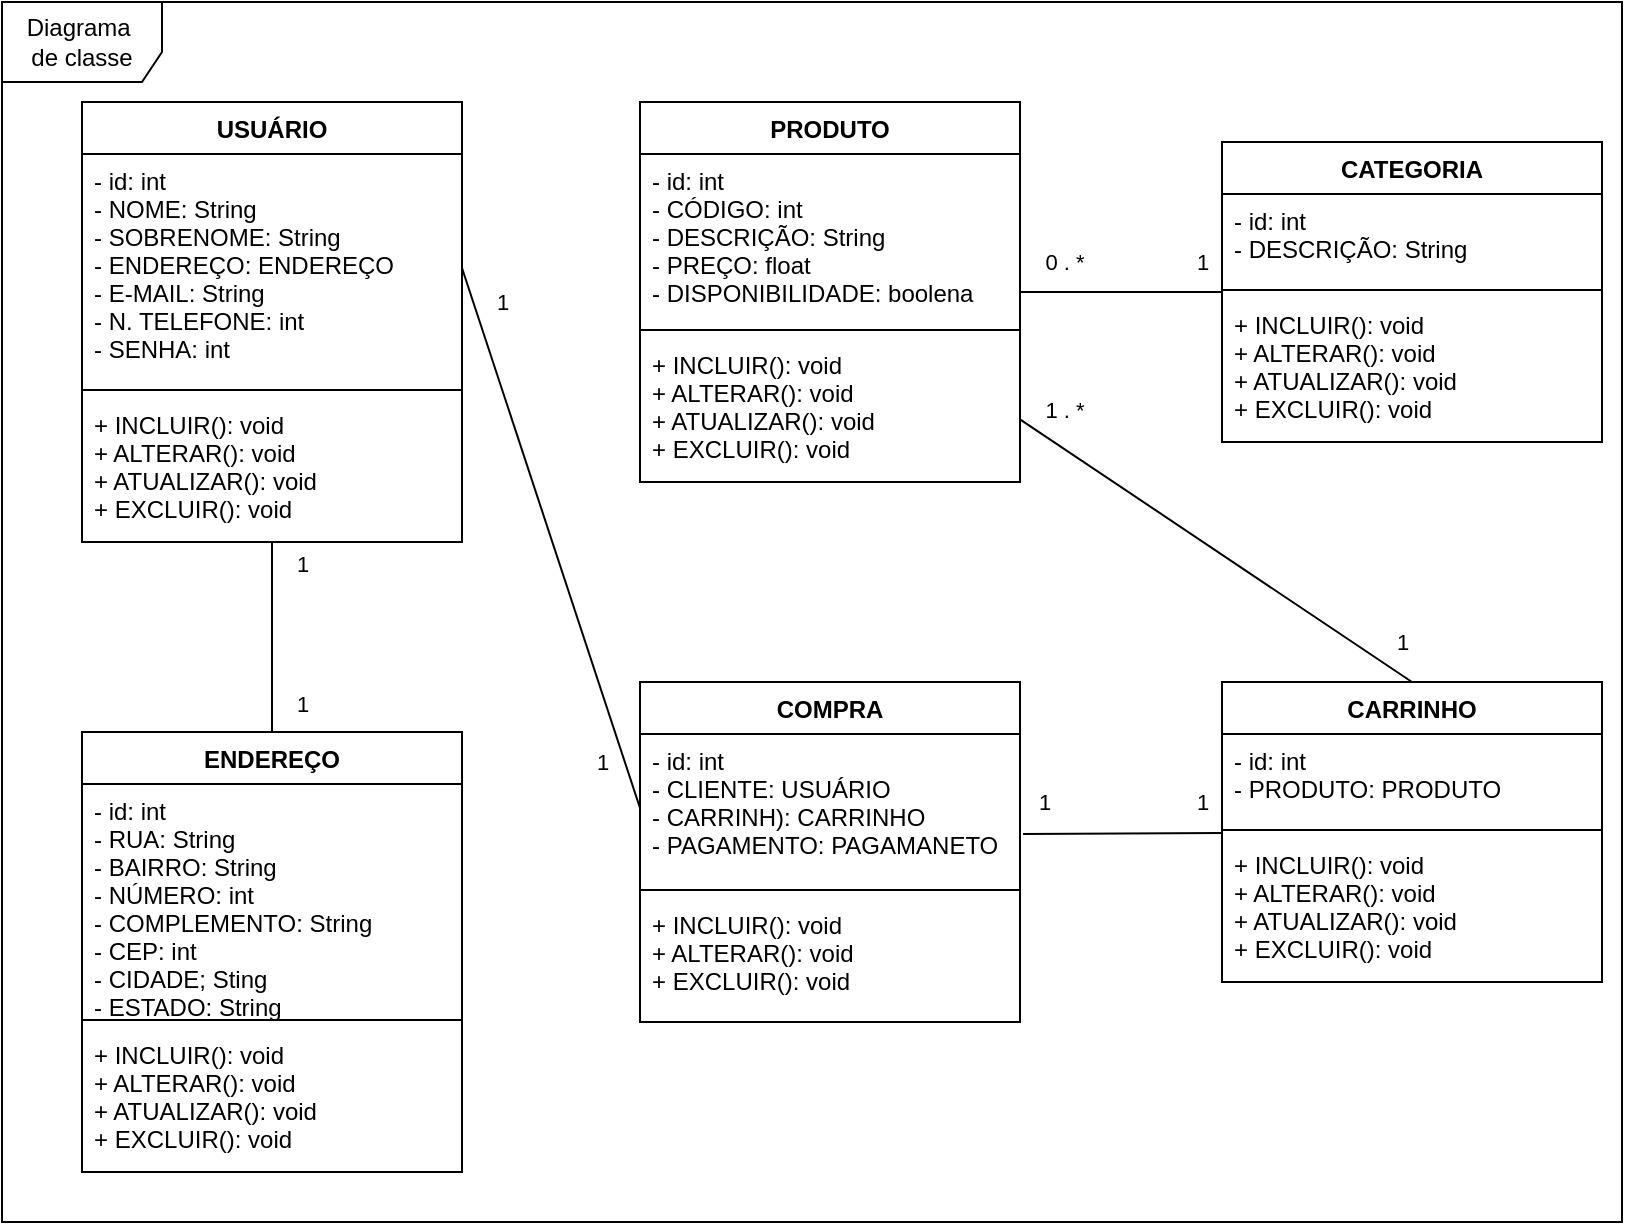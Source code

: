 <mxfile>
    <diagram id="fhPzEVk9_T17yPaj6D1t" name="Page-1">
        <mxGraphModel dx="965" dy="572" grid="1" gridSize="10" guides="1" tooltips="1" connect="1" arrows="1" fold="1" page="1" pageScale="1" pageWidth="827" pageHeight="1169" math="0" shadow="0">
            <root>
                <mxCell id="0"/>
                <mxCell id="1" parent="0"/>
                <mxCell id="7" value="Diagrama&amp;nbsp;&lt;br&gt;de classe" style="shape=umlFrame;whiteSpace=wrap;html=1;width=80;height=40;fillColor=default;shadow=0;" parent="1" vertex="1">
                    <mxGeometry width="810" height="610" as="geometry"/>
                </mxCell>
                <mxCell id="42" style="edgeStyle=none;html=1;entryX=0;entryY=0.5;entryDx=0;entryDy=0;endArrow=none;endFill=0;exitX=1;exitY=0.5;exitDx=0;exitDy=0;" edge="1" parent="1" source="9" target="32">
                    <mxGeometry relative="1" as="geometry"/>
                </mxCell>
                <mxCell id="47" value="1" style="edgeLabel;html=1;align=center;verticalAlign=middle;resizable=0;points=[];" vertex="1" connectable="0" parent="42">
                    <mxGeometry x="-0.793" relative="1" as="geometry">
                        <mxPoint x="11" y="-11" as="offset"/>
                    </mxGeometry>
                </mxCell>
                <mxCell id="48" value="1" style="edgeLabel;html=1;align=center;verticalAlign=middle;resizable=0;points=[];" vertex="1" connectable="0" parent="42">
                    <mxGeometry x="0.732" y="-1" relative="1" as="geometry">
                        <mxPoint x="-6" y="13" as="offset"/>
                    </mxGeometry>
                </mxCell>
                <mxCell id="8" value="USUÁRIO" style="swimlane;fontStyle=1;align=center;verticalAlign=top;childLayout=stackLayout;horizontal=1;startSize=26;horizontalStack=0;resizeParent=1;resizeParentMax=0;resizeLast=0;collapsible=1;marginBottom=0;" parent="1" vertex="1">
                    <mxGeometry x="40" y="50" width="190" height="220" as="geometry"/>
                </mxCell>
                <mxCell id="9" value="- id: int&#10;- NOME: String&#10;- SOBRENOME: String&#10;- ENDEREÇO: ENDEREÇO&#10;- E-MAIL: String&#10;- N. TELEFONE: int&#10;- SENHA: int" style="text;strokeColor=none;fillColor=none;align=left;verticalAlign=top;spacingLeft=4;spacingRight=4;overflow=hidden;rotatable=0;points=[[0,0.5],[1,0.5]];portConstraint=eastwest;" parent="8" vertex="1">
                    <mxGeometry y="26" width="190" height="114" as="geometry"/>
                </mxCell>
                <mxCell id="10" value="" style="line;strokeWidth=1;fillColor=none;align=left;verticalAlign=middle;spacingTop=-1;spacingLeft=3;spacingRight=3;rotatable=0;labelPosition=right;points=[];portConstraint=eastwest;" parent="8" vertex="1">
                    <mxGeometry y="140" width="190" height="8" as="geometry"/>
                </mxCell>
                <mxCell id="11" value="+ INCLUIR(): void&#10;+ ALTERAR(): void&#10;+ ATUALIZAR(): void&#10;+ EXCLUIR(): void" style="text;strokeColor=none;fillColor=none;align=left;verticalAlign=top;spacingLeft=4;spacingRight=4;overflow=hidden;rotatable=0;points=[[0,0.5],[1,0.5]];portConstraint=eastwest;" parent="8" vertex="1">
                    <mxGeometry y="148" width="190" height="72" as="geometry"/>
                </mxCell>
                <mxCell id="43" style="edgeStyle=none;html=1;entryX=0.5;entryY=0;entryDx=0;entryDy=0;endArrow=none;endFill=0;" edge="1" parent="1" source="12" target="27">
                    <mxGeometry relative="1" as="geometry"/>
                </mxCell>
                <mxCell id="51" value="1 . *" style="edgeLabel;html=1;align=center;verticalAlign=middle;resizable=0;points=[];" vertex="1" connectable="0" parent="43">
                    <mxGeometry x="-0.896" y="2" relative="1" as="geometry">
                        <mxPoint x="10" y="-10" as="offset"/>
                    </mxGeometry>
                </mxCell>
                <mxCell id="52" value="1" style="edgeLabel;html=1;align=center;verticalAlign=middle;resizable=0;points=[];" vertex="1" connectable="0" parent="43">
                    <mxGeometry x="0.86" y="1" relative="1" as="geometry">
                        <mxPoint x="8" y="-10" as="offset"/>
                    </mxGeometry>
                </mxCell>
                <mxCell id="12" value="PRODUTO" style="swimlane;fontStyle=1;align=center;verticalAlign=top;childLayout=stackLayout;horizontal=1;startSize=26;horizontalStack=0;resizeParent=1;resizeParentMax=0;resizeLast=0;collapsible=1;marginBottom=0;" parent="1" vertex="1">
                    <mxGeometry x="319" y="50" width="190" height="190" as="geometry"/>
                </mxCell>
                <mxCell id="13" value="- id: int&#10;- CÓDIGO: int&#10;- DESCRIÇÃO: String&#10;- PREÇO: float&#10;- DISPONIBILIDADE: boolena" style="text;strokeColor=none;fillColor=none;align=left;verticalAlign=top;spacingLeft=4;spacingRight=4;overflow=hidden;rotatable=0;points=[[0,0.5],[1,0.5]];portConstraint=eastwest;" parent="12" vertex="1">
                    <mxGeometry y="26" width="190" height="84" as="geometry"/>
                </mxCell>
                <mxCell id="14" value="" style="line;strokeWidth=1;fillColor=none;align=left;verticalAlign=middle;spacingTop=-1;spacingLeft=3;spacingRight=3;rotatable=0;labelPosition=right;points=[];portConstraint=eastwest;" parent="12" vertex="1">
                    <mxGeometry y="110" width="190" height="8" as="geometry"/>
                </mxCell>
                <mxCell id="15" value="+ INCLUIR(): void&#10;+ ALTERAR(): void&#10;+ ATUALIZAR(): void&#10;+ EXCLUIR(): void" style="text;strokeColor=none;fillColor=none;align=left;verticalAlign=top;spacingLeft=4;spacingRight=4;overflow=hidden;rotatable=0;points=[[0,0.5],[1,0.5]];portConstraint=eastwest;" parent="12" vertex="1">
                    <mxGeometry y="118" width="190" height="72" as="geometry"/>
                </mxCell>
                <mxCell id="39" style="edgeStyle=none;html=1;endArrow=none;endFill=0;" edge="1" parent="1" source="16" target="12">
                    <mxGeometry relative="1" as="geometry"/>
                </mxCell>
                <mxCell id="49" value="1" style="edgeLabel;html=1;align=center;verticalAlign=middle;resizable=0;points=[];" vertex="1" connectable="0" parent="39">
                    <mxGeometry x="-0.82" y="-1" relative="1" as="geometry">
                        <mxPoint x="-1" y="-14" as="offset"/>
                    </mxGeometry>
                </mxCell>
                <mxCell id="50" value="0 . *" style="edgeLabel;html=1;align=center;verticalAlign=middle;resizable=0;points=[];" vertex="1" connectable="0" parent="39">
                    <mxGeometry x="0.737" y="-1" relative="1" as="geometry">
                        <mxPoint x="8" y="-14" as="offset"/>
                    </mxGeometry>
                </mxCell>
                <mxCell id="16" value="CATEGORIA" style="swimlane;fontStyle=1;align=center;verticalAlign=top;childLayout=stackLayout;horizontal=1;startSize=26;horizontalStack=0;resizeParent=1;resizeParentMax=0;resizeLast=0;collapsible=1;marginBottom=0;" parent="1" vertex="1">
                    <mxGeometry x="610" y="70" width="190" height="150" as="geometry">
                        <mxRectangle x="460" y="50" width="100" height="26" as="alternateBounds"/>
                    </mxGeometry>
                </mxCell>
                <mxCell id="17" value="- id: int&#10;- DESCRIÇÃO: String" style="text;strokeColor=none;fillColor=none;align=left;verticalAlign=top;spacingLeft=4;spacingRight=4;overflow=hidden;rotatable=0;points=[[0,0.5],[1,0.5]];portConstraint=eastwest;" parent="16" vertex="1">
                    <mxGeometry y="26" width="190" height="44" as="geometry"/>
                </mxCell>
                <mxCell id="18" value="" style="line;strokeWidth=1;fillColor=none;align=left;verticalAlign=middle;spacingTop=-1;spacingLeft=3;spacingRight=3;rotatable=0;labelPosition=right;points=[];portConstraint=eastwest;" parent="16" vertex="1">
                    <mxGeometry y="70" width="190" height="8" as="geometry"/>
                </mxCell>
                <mxCell id="19" value="+ INCLUIR(): void&#10;+ ALTERAR(): void&#10;+ ATUALIZAR(): void&#10;+ EXCLUIR(): void" style="text;strokeColor=none;fillColor=none;align=left;verticalAlign=top;spacingLeft=4;spacingRight=4;overflow=hidden;rotatable=0;points=[[0,0.5],[1,0.5]];portConstraint=eastwest;" parent="16" vertex="1">
                    <mxGeometry y="78" width="190" height="72" as="geometry"/>
                </mxCell>
                <mxCell id="41" style="edgeStyle=none;html=1;endArrow=none;endFill=0;" edge="1" parent="1" source="20" target="11">
                    <mxGeometry relative="1" as="geometry"/>
                </mxCell>
                <mxCell id="45" value="1" style="edgeLabel;html=1;align=center;verticalAlign=middle;resizable=0;points=[];" vertex="1" connectable="0" parent="41">
                    <mxGeometry x="-0.463" relative="1" as="geometry">
                        <mxPoint x="15" y="11" as="offset"/>
                    </mxGeometry>
                </mxCell>
                <mxCell id="46" value="1" style="edgeLabel;html=1;align=center;verticalAlign=middle;resizable=0;points=[];" vertex="1" connectable="0" parent="41">
                    <mxGeometry x="0.51" relative="1" as="geometry">
                        <mxPoint x="15" y="-13" as="offset"/>
                    </mxGeometry>
                </mxCell>
                <mxCell id="20" value="ENDEREÇO" style="swimlane;fontStyle=1;align=center;verticalAlign=top;childLayout=stackLayout;horizontal=1;startSize=26;horizontalStack=0;resizeParent=1;resizeParentMax=0;resizeLast=0;collapsible=1;marginBottom=0;" parent="1" vertex="1">
                    <mxGeometry x="40" y="365" width="190" height="220" as="geometry"/>
                </mxCell>
                <mxCell id="21" value="- id: int&#10;- RUA: String&#10;- BAIRRO: String&#10;- NÚMERO: int&#10;- COMPLEMENTO: String&#10;- CEP: int&#10;- CIDADE; Sting&#10;- ESTADO: String" style="text;strokeColor=none;fillColor=none;align=left;verticalAlign=top;spacingLeft=4;spacingRight=4;overflow=hidden;rotatable=0;points=[[0,0.5],[1,0.5]];portConstraint=eastwest;" parent="20" vertex="1">
                    <mxGeometry y="26" width="190" height="114" as="geometry"/>
                </mxCell>
                <mxCell id="22" value="" style="line;strokeWidth=1;fillColor=none;align=left;verticalAlign=middle;spacingTop=-1;spacingLeft=3;spacingRight=3;rotatable=0;labelPosition=right;points=[];portConstraint=eastwest;" parent="20" vertex="1">
                    <mxGeometry y="140" width="190" height="8" as="geometry"/>
                </mxCell>
                <mxCell id="23" value="+ INCLUIR(): void&#10;+ ALTERAR(): void&#10;+ ATUALIZAR(): void&#10;+ EXCLUIR(): void" style="text;strokeColor=none;fillColor=none;align=left;verticalAlign=top;spacingLeft=4;spacingRight=4;overflow=hidden;rotatable=0;points=[[0,0.5],[1,0.5]];portConstraint=eastwest;" parent="20" vertex="1">
                    <mxGeometry y="148" width="190" height="72" as="geometry"/>
                </mxCell>
                <mxCell id="44" style="edgeStyle=none;html=1;entryX=1.008;entryY=0.676;entryDx=0;entryDy=0;entryPerimeter=0;endArrow=none;endFill=0;" edge="1" parent="1" source="27" target="32">
                    <mxGeometry relative="1" as="geometry"/>
                </mxCell>
                <mxCell id="53" value="1" style="edgeLabel;html=1;align=center;verticalAlign=middle;resizable=0;points=[];" vertex="1" connectable="0" parent="44">
                    <mxGeometry x="-0.789" y="2" relative="1" as="geometry">
                        <mxPoint y="-18" as="offset"/>
                    </mxGeometry>
                </mxCell>
                <mxCell id="54" value="1" style="edgeLabel;html=1;align=center;verticalAlign=middle;resizable=0;points=[];" vertex="1" connectable="0" parent="44">
                    <mxGeometry x="0.791" y="-1" relative="1" as="geometry">
                        <mxPoint y="-15" as="offset"/>
                    </mxGeometry>
                </mxCell>
                <mxCell id="27" value="CARRINHO" style="swimlane;fontStyle=1;align=center;verticalAlign=top;childLayout=stackLayout;horizontal=1;startSize=26;horizontalStack=0;resizeParent=1;resizeParentMax=0;resizeLast=0;collapsible=1;marginBottom=0;shadow=0;fillColor=#FFFFFF;gradientColor=none;" vertex="1" parent="1">
                    <mxGeometry x="610" y="340" width="190" height="150" as="geometry"/>
                </mxCell>
                <mxCell id="28" value="- id: int&#10;- PRODUTO: PRODUTO&#10;" style="text;strokeColor=none;fillColor=none;align=left;verticalAlign=top;spacingLeft=4;spacingRight=4;overflow=hidden;rotatable=0;points=[[0,0.5],[1,0.5]];portConstraint=eastwest;shadow=0;" vertex="1" parent="27">
                    <mxGeometry y="26" width="190" height="44" as="geometry"/>
                </mxCell>
                <mxCell id="29" value="" style="line;strokeWidth=1;fillColor=none;align=left;verticalAlign=middle;spacingTop=-1;spacingLeft=3;spacingRight=3;rotatable=0;labelPosition=right;points=[];portConstraint=eastwest;shadow=0;" vertex="1" parent="27">
                    <mxGeometry y="70" width="190" height="8" as="geometry"/>
                </mxCell>
                <mxCell id="30" value="+ INCLUIR(): void&#10;+ ALTERAR(): void&#10;+ ATUALIZAR(): void&#10;+ EXCLUIR(): void" style="text;strokeColor=none;fillColor=none;align=left;verticalAlign=top;spacingLeft=4;spacingRight=4;overflow=hidden;rotatable=0;points=[[0,0.5],[1,0.5]];portConstraint=eastwest;shadow=0;" vertex="1" parent="27">
                    <mxGeometry y="78" width="190" height="72" as="geometry"/>
                </mxCell>
                <mxCell id="31" value="COMPRA" style="swimlane;fontStyle=1;align=center;verticalAlign=top;childLayout=stackLayout;horizontal=1;startSize=26;horizontalStack=0;resizeParent=1;resizeParentMax=0;resizeLast=0;collapsible=1;marginBottom=0;shadow=0;fillColor=#FFFFFF;gradientColor=none;" vertex="1" parent="1">
                    <mxGeometry x="319" y="340" width="190" height="170" as="geometry"/>
                </mxCell>
                <mxCell id="32" value="- id: int&#10;- CLIENTE: USUÁRIO&#10;- CARRINH): CARRINHO&#10;- PAGAMENTO: PAGAMANETO" style="text;strokeColor=none;fillColor=none;align=left;verticalAlign=top;spacingLeft=4;spacingRight=4;overflow=hidden;rotatable=0;points=[[0,0.5],[1,0.5]];portConstraint=eastwest;shadow=0;" vertex="1" parent="31">
                    <mxGeometry y="26" width="190" height="74" as="geometry"/>
                </mxCell>
                <mxCell id="33" value="" style="line;strokeWidth=1;fillColor=none;align=left;verticalAlign=middle;spacingTop=-1;spacingLeft=3;spacingRight=3;rotatable=0;labelPosition=right;points=[];portConstraint=eastwest;shadow=0;" vertex="1" parent="31">
                    <mxGeometry y="100" width="190" height="8" as="geometry"/>
                </mxCell>
                <mxCell id="34" value="+ INCLUIR(): void&#10;+ ALTERAR(): void&#10;+ EXCLUIR(): void" style="text;strokeColor=none;fillColor=none;align=left;verticalAlign=top;spacingLeft=4;spacingRight=4;overflow=hidden;rotatable=0;points=[[0,0.5],[1,0.5]];portConstraint=eastwest;shadow=0;" vertex="1" parent="31">
                    <mxGeometry y="108" width="190" height="62" as="geometry"/>
                </mxCell>
            </root>
        </mxGraphModel>
    </diagram>
</mxfile>